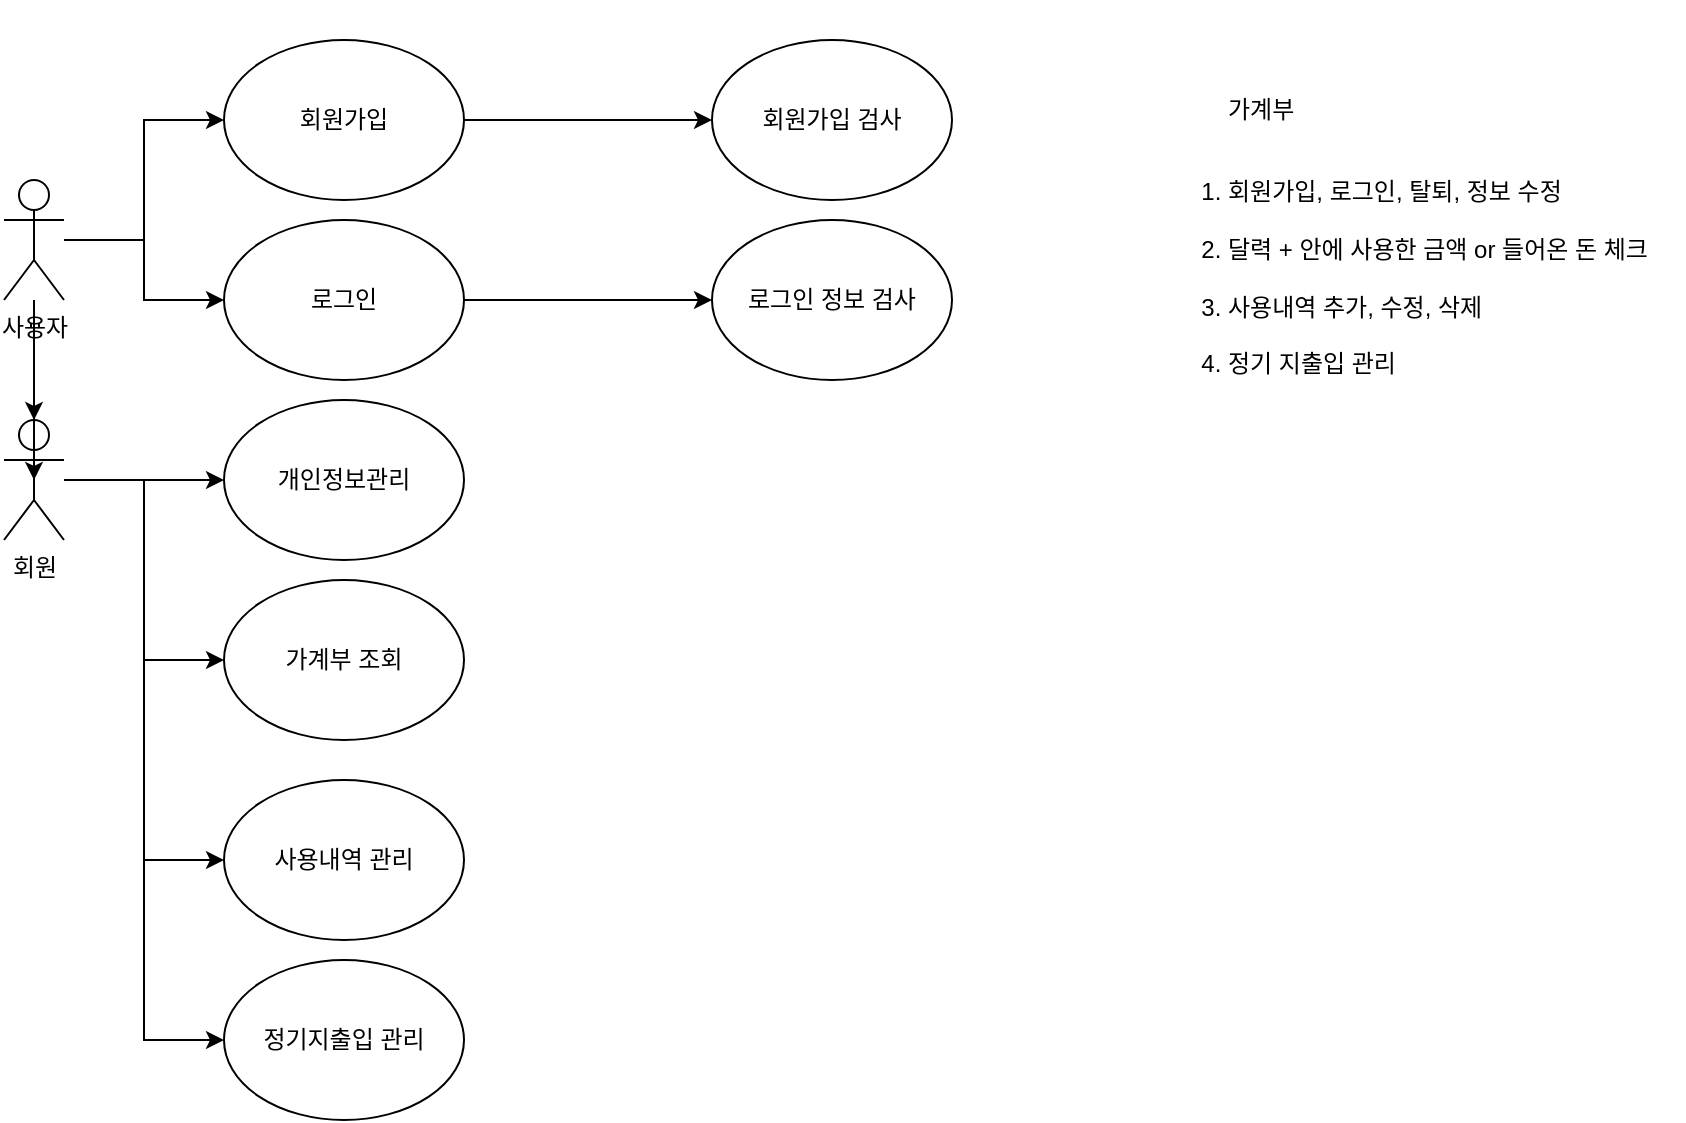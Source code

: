 <mxfile version="24.4.9" type="device">
  <diagram name="페이지-1" id="q1mHVVsYfiyLGrphk3YG">
    <mxGraphModel dx="1247" dy="691" grid="1" gridSize="10" guides="1" tooltips="1" connect="1" arrows="1" fold="1" page="1" pageScale="1" pageWidth="827" pageHeight="1169" math="0" shadow="0">
      <root>
        <mxCell id="0" />
        <mxCell id="1" parent="0" />
        <mxCell id="Xf7Do7yDRlLv7y4K71Pw-12" style="edgeStyle=orthogonalEdgeStyle;rounded=0;orthogonalLoop=1;jettySize=auto;html=1;" edge="1" parent="1" source="Xf7Do7yDRlLv7y4K71Pw-1" target="Xf7Do7yDRlLv7y4K71Pw-2">
          <mxGeometry relative="1" as="geometry" />
        </mxCell>
        <mxCell id="Xf7Do7yDRlLv7y4K71Pw-45" style="edgeStyle=orthogonalEdgeStyle;rounded=0;orthogonalLoop=1;jettySize=auto;html=1;entryX=0;entryY=0.5;entryDx=0;entryDy=0;" edge="1" parent="1" source="Xf7Do7yDRlLv7y4K71Pw-1" target="Xf7Do7yDRlLv7y4K71Pw-44">
          <mxGeometry relative="1" as="geometry" />
        </mxCell>
        <mxCell id="Xf7Do7yDRlLv7y4K71Pw-60" value="" style="edgeStyle=orthogonalEdgeStyle;rounded=0;orthogonalLoop=1;jettySize=auto;html=1;" edge="1" parent="1" source="Xf7Do7yDRlLv7y4K71Pw-1" target="Xf7Do7yDRlLv7y4K71Pw-35">
          <mxGeometry relative="1" as="geometry" />
        </mxCell>
        <mxCell id="Xf7Do7yDRlLv7y4K71Pw-1" value="사용자" style="shape=umlActor;verticalLabelPosition=bottom;verticalAlign=top;html=1;outlineConnect=0;" vertex="1" parent="1">
          <mxGeometry x="60" y="90" width="30" height="60" as="geometry" />
        </mxCell>
        <mxCell id="Xf7Do7yDRlLv7y4K71Pw-57" style="edgeStyle=orthogonalEdgeStyle;rounded=0;orthogonalLoop=1;jettySize=auto;html=1;entryX=0;entryY=0.5;entryDx=0;entryDy=0;" edge="1" parent="1" source="Xf7Do7yDRlLv7y4K71Pw-2" target="Xf7Do7yDRlLv7y4K71Pw-52">
          <mxGeometry relative="1" as="geometry" />
        </mxCell>
        <mxCell id="Xf7Do7yDRlLv7y4K71Pw-2" value="회원가입" style="ellipse;whiteSpace=wrap;html=1;" vertex="1" parent="1">
          <mxGeometry x="170" y="20" width="120" height="80" as="geometry" />
        </mxCell>
        <mxCell id="Xf7Do7yDRlLv7y4K71Pw-5" value="개인정보관리" style="ellipse;whiteSpace=wrap;html=1;" vertex="1" parent="1">
          <mxGeometry x="170" y="200" width="120" height="80" as="geometry" />
        </mxCell>
        <mxCell id="Xf7Do7yDRlLv7y4K71Pw-16" value="&lt;h2&gt;&lt;/h2&gt;&lt;br&gt;&lt;ol&gt;가계부&lt;/ol&gt;&lt;ol&gt;&lt;br&gt;&lt;li&gt;회원가입, 로그인, 탈퇴, 정보 수정&lt;/li&gt;&lt;br&gt;&lt;li&gt;달력 + 안에 사용한 금액 or 들어온 돈 체크&lt;/li&gt;&lt;br&gt;&lt;li&gt;사용내역 추가, 수정, 삭제&lt;/li&gt;&lt;br&gt;&lt;li&gt;정기 지출입 관리&lt;/li&gt;&lt;br&gt;&lt;/ol&gt;" style="text;whiteSpace=wrap;html=1;" vertex="1" parent="1">
          <mxGeometry x="630" width="270" height="210" as="geometry" />
        </mxCell>
        <mxCell id="Xf7Do7yDRlLv7y4K71Pw-17" value="가계부 조회" style="ellipse;whiteSpace=wrap;html=1;" vertex="1" parent="1">
          <mxGeometry x="170" y="290" width="120" height="80" as="geometry" />
        </mxCell>
        <mxCell id="Xf7Do7yDRlLv7y4K71Pw-23" value="사용내역 관리" style="ellipse;whiteSpace=wrap;html=1;" vertex="1" parent="1">
          <mxGeometry x="170" y="390" width="120" height="80" as="geometry" />
        </mxCell>
        <mxCell id="Xf7Do7yDRlLv7y4K71Pw-28" value="정기지출입 관리" style="ellipse;whiteSpace=wrap;html=1;" vertex="1" parent="1">
          <mxGeometry x="170" y="480" width="120" height="80" as="geometry" />
        </mxCell>
        <mxCell id="Xf7Do7yDRlLv7y4K71Pw-46" style="edgeStyle=orthogonalEdgeStyle;rounded=0;orthogonalLoop=1;jettySize=auto;html=1;" edge="1" parent="1" source="Xf7Do7yDRlLv7y4K71Pw-35" target="Xf7Do7yDRlLv7y4K71Pw-5">
          <mxGeometry relative="1" as="geometry" />
        </mxCell>
        <mxCell id="Xf7Do7yDRlLv7y4K71Pw-47" style="edgeStyle=orthogonalEdgeStyle;rounded=0;orthogonalLoop=1;jettySize=auto;html=1;entryX=0;entryY=0.5;entryDx=0;entryDy=0;" edge="1" parent="1" source="Xf7Do7yDRlLv7y4K71Pw-35" target="Xf7Do7yDRlLv7y4K71Pw-17">
          <mxGeometry relative="1" as="geometry" />
        </mxCell>
        <mxCell id="Xf7Do7yDRlLv7y4K71Pw-48" style="edgeStyle=orthogonalEdgeStyle;rounded=0;orthogonalLoop=1;jettySize=auto;html=1;entryX=0;entryY=0.5;entryDx=0;entryDy=0;" edge="1" parent="1" source="Xf7Do7yDRlLv7y4K71Pw-35" target="Xf7Do7yDRlLv7y4K71Pw-23">
          <mxGeometry relative="1" as="geometry" />
        </mxCell>
        <mxCell id="Xf7Do7yDRlLv7y4K71Pw-49" style="edgeStyle=orthogonalEdgeStyle;rounded=0;orthogonalLoop=1;jettySize=auto;html=1;entryX=0;entryY=0.5;entryDx=0;entryDy=0;" edge="1" parent="1" source="Xf7Do7yDRlLv7y4K71Pw-35" target="Xf7Do7yDRlLv7y4K71Pw-28">
          <mxGeometry relative="1" as="geometry" />
        </mxCell>
        <mxCell id="Xf7Do7yDRlLv7y4K71Pw-35" value="회원" style="shape=umlActor;verticalLabelPosition=bottom;verticalAlign=top;html=1;outlineConnect=0;" vertex="1" parent="1">
          <mxGeometry x="60" y="210" width="30" height="60" as="geometry" />
        </mxCell>
        <mxCell id="Xf7Do7yDRlLv7y4K71Pw-36" style="edgeStyle=orthogonalEdgeStyle;rounded=0;orthogonalLoop=1;jettySize=auto;html=1;entryX=0.5;entryY=0.5;entryDx=0;entryDy=0;entryPerimeter=0;" edge="1" parent="1" source="Xf7Do7yDRlLv7y4K71Pw-1" target="Xf7Do7yDRlLv7y4K71Pw-35">
          <mxGeometry relative="1" as="geometry" />
        </mxCell>
        <mxCell id="Xf7Do7yDRlLv7y4K71Pw-59" style="edgeStyle=orthogonalEdgeStyle;rounded=0;orthogonalLoop=1;jettySize=auto;html=1;" edge="1" parent="1" source="Xf7Do7yDRlLv7y4K71Pw-44" target="Xf7Do7yDRlLv7y4K71Pw-58">
          <mxGeometry relative="1" as="geometry" />
        </mxCell>
        <mxCell id="Xf7Do7yDRlLv7y4K71Pw-44" value="로그인" style="ellipse;whiteSpace=wrap;html=1;" vertex="1" parent="1">
          <mxGeometry x="170" y="110" width="120" height="80" as="geometry" />
        </mxCell>
        <mxCell id="Xf7Do7yDRlLv7y4K71Pw-52" value="회원가입 검사" style="ellipse;whiteSpace=wrap;html=1;" vertex="1" parent="1">
          <mxGeometry x="414" y="20" width="120" height="80" as="geometry" />
        </mxCell>
        <mxCell id="Xf7Do7yDRlLv7y4K71Pw-58" value="로그인 정보 검사" style="ellipse;whiteSpace=wrap;html=1;" vertex="1" parent="1">
          <mxGeometry x="414" y="110" width="120" height="80" as="geometry" />
        </mxCell>
      </root>
    </mxGraphModel>
  </diagram>
</mxfile>
